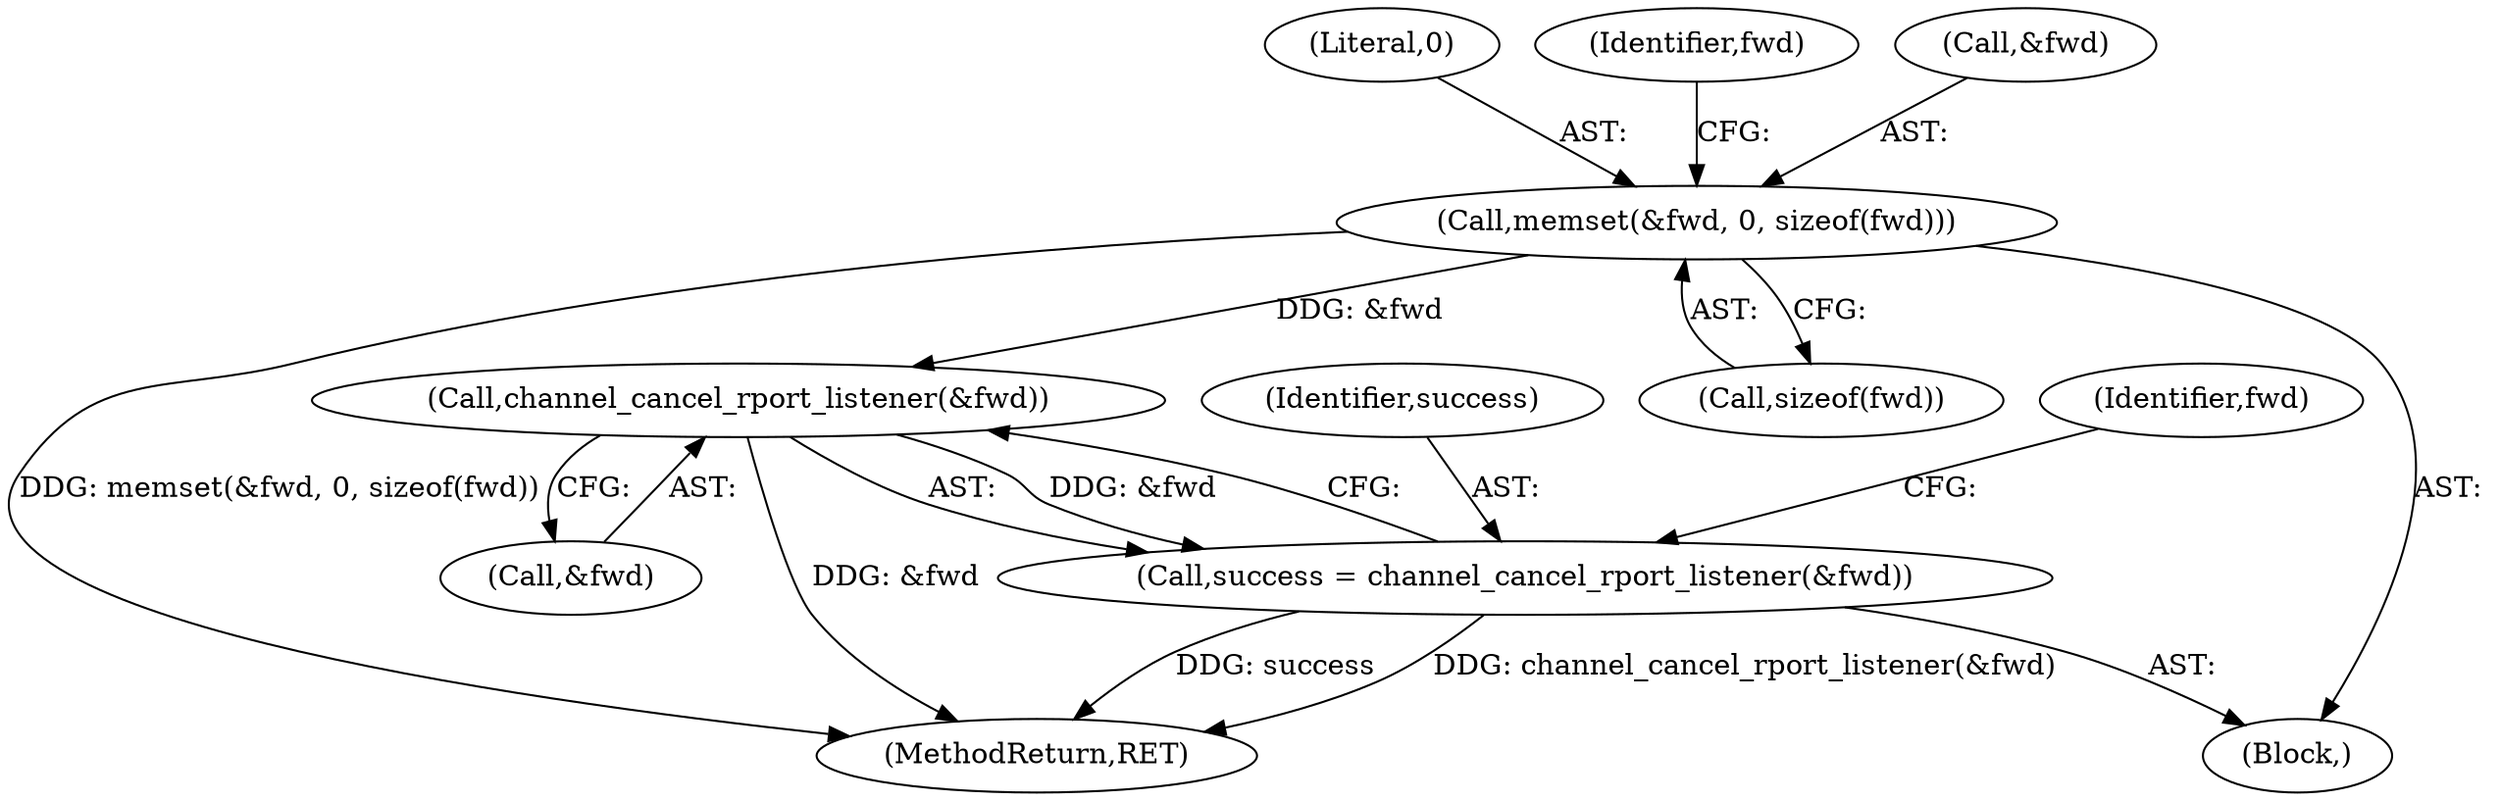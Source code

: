 digraph "0_src_c76fac666ea038753294f2ac94d310f8adece9ce@API" {
"1000284" [label="(Call,memset(&fwd, 0, sizeof(fwd)))"];
"1000314" [label="(Call,channel_cancel_rport_listener(&fwd))"];
"1000312" [label="(Call,success = channel_cancel_rport_listener(&fwd))"];
"1000312" [label="(Call,success = channel_cancel_rport_listener(&fwd))"];
"1000287" [label="(Literal,0)"];
"1000288" [label="(Call,sizeof(fwd))"];
"1000314" [label="(Call,channel_cancel_rport_listener(&fwd))"];
"1000477" [label="(MethodReturn,RET)"];
"1000292" [label="(Identifier,fwd)"];
"1000285" [label="(Call,&fwd)"];
"1000284" [label="(Call,memset(&fwd, 0, sizeof(fwd)))"];
"1000282" [label="(Block,)"];
"1000313" [label="(Identifier,success)"];
"1000319" [label="(Identifier,fwd)"];
"1000315" [label="(Call,&fwd)"];
"1000284" -> "1000282"  [label="AST: "];
"1000284" -> "1000288"  [label="CFG: "];
"1000285" -> "1000284"  [label="AST: "];
"1000287" -> "1000284"  [label="AST: "];
"1000288" -> "1000284"  [label="AST: "];
"1000292" -> "1000284"  [label="CFG: "];
"1000284" -> "1000477"  [label="DDG: memset(&fwd, 0, sizeof(fwd))"];
"1000284" -> "1000314"  [label="DDG: &fwd"];
"1000314" -> "1000312"  [label="AST: "];
"1000314" -> "1000315"  [label="CFG: "];
"1000315" -> "1000314"  [label="AST: "];
"1000312" -> "1000314"  [label="CFG: "];
"1000314" -> "1000477"  [label="DDG: &fwd"];
"1000314" -> "1000312"  [label="DDG: &fwd"];
"1000312" -> "1000282"  [label="AST: "];
"1000313" -> "1000312"  [label="AST: "];
"1000319" -> "1000312"  [label="CFG: "];
"1000312" -> "1000477"  [label="DDG: success"];
"1000312" -> "1000477"  [label="DDG: channel_cancel_rport_listener(&fwd)"];
}
